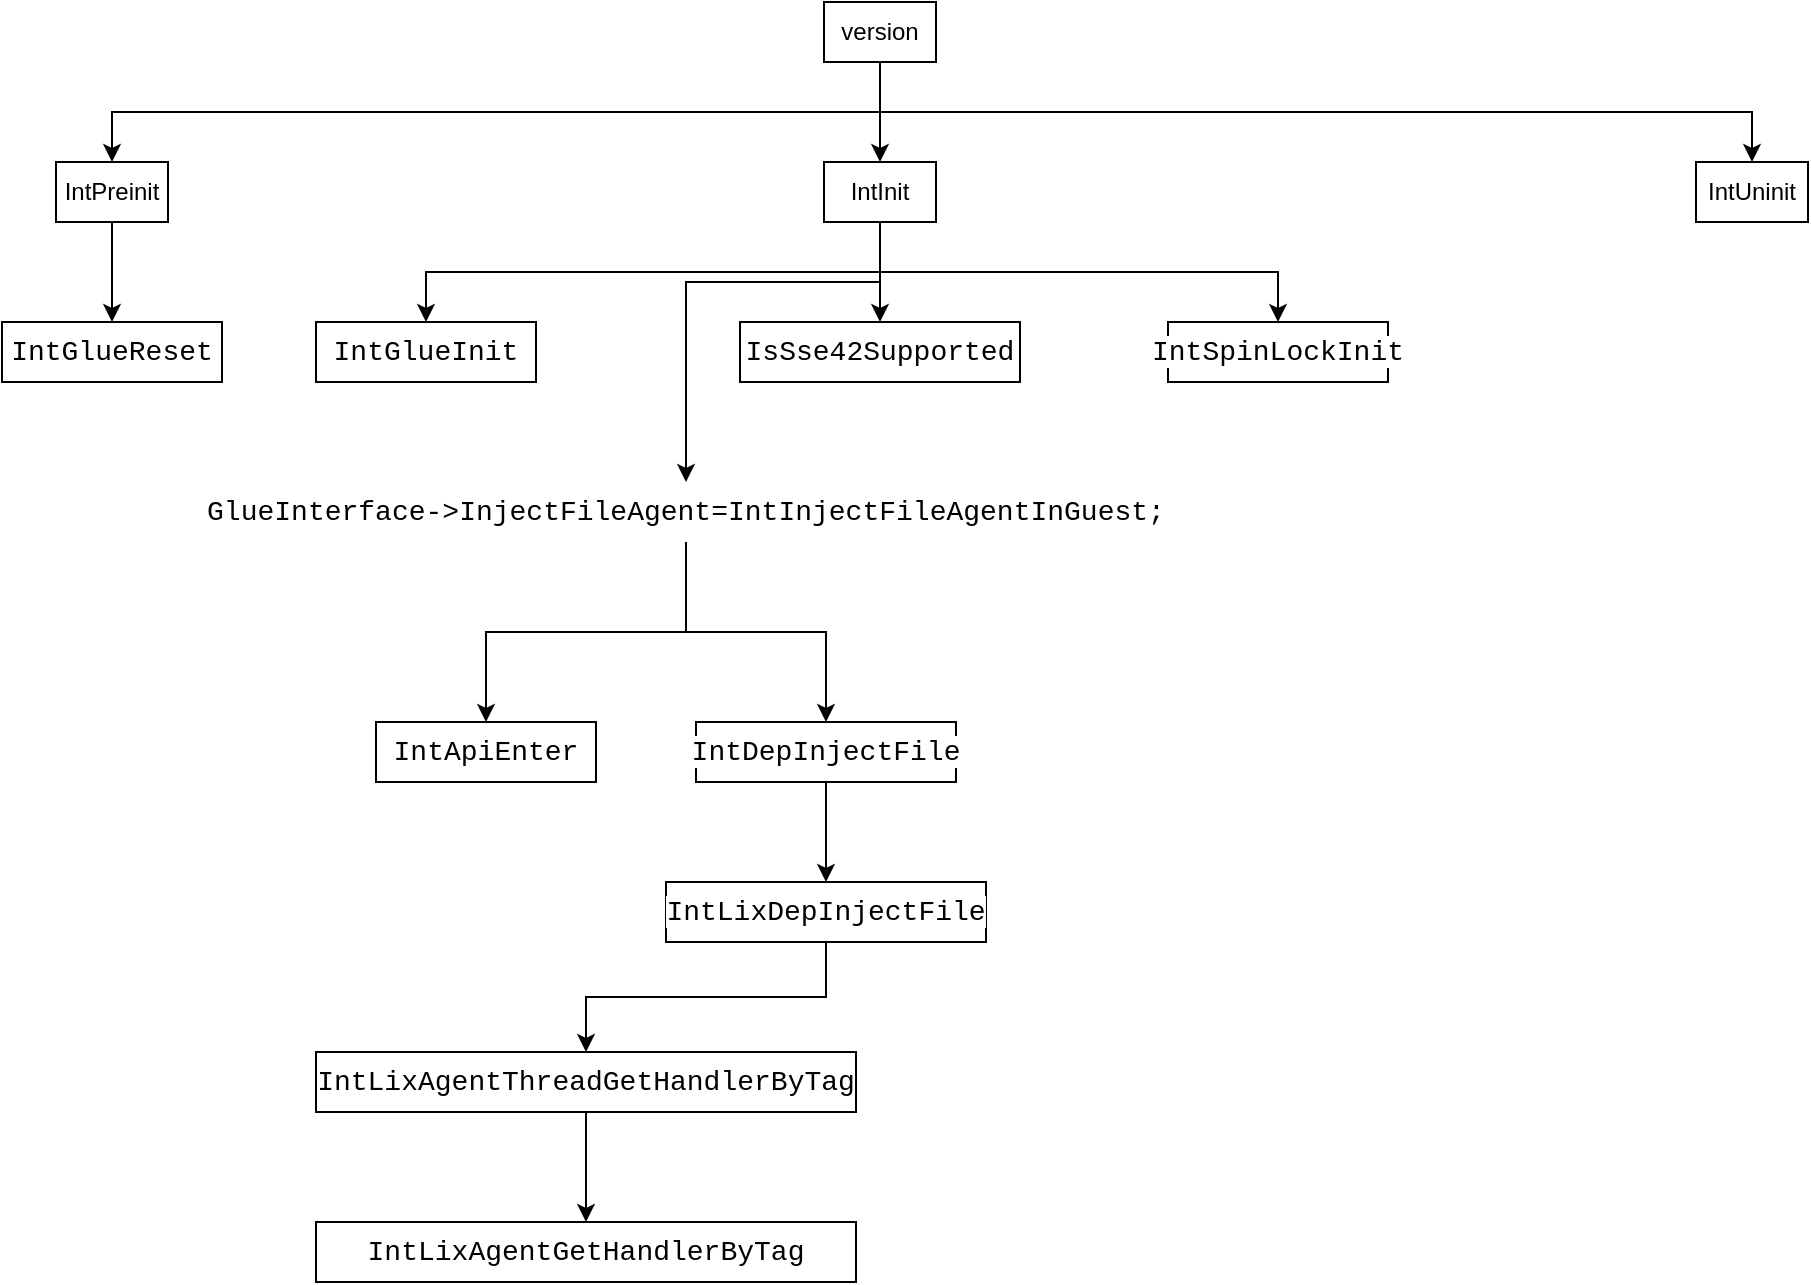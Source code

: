 <mxfile version="16.6.1" type="github">
  <diagram id="F_U6pM1qq8SpCUaOEMC0" name="Page-1">
    <mxGraphModel dx="2036" dy="634" grid="1" gridSize="10" guides="1" tooltips="1" connect="1" arrows="1" fold="1" page="1" pageScale="1" pageWidth="827" pageHeight="1169" math="0" shadow="0">
      <root>
        <mxCell id="0" />
        <mxCell id="1" parent="0" />
        <mxCell id="gUDkAE20RX9uTa4XjMVf-8" style="edgeStyle=orthogonalEdgeStyle;rounded=0;orthogonalLoop=1;jettySize=auto;html=1;exitX=0.5;exitY=1;exitDx=0;exitDy=0;entryX=0.5;entryY=0;entryDx=0;entryDy=0;" edge="1" parent="1" source="TIsorukkTQMrVHCbGugd-1" target="gUDkAE20RX9uTa4XjMVf-3">
          <mxGeometry relative="1" as="geometry" />
        </mxCell>
        <mxCell id="gUDkAE20RX9uTa4XjMVf-9" style="edgeStyle=orthogonalEdgeStyle;rounded=0;orthogonalLoop=1;jettySize=auto;html=1;exitX=0.5;exitY=1;exitDx=0;exitDy=0;" edge="1" parent="1" source="TIsorukkTQMrVHCbGugd-1" target="gUDkAE20RX9uTa4XjMVf-4">
          <mxGeometry relative="1" as="geometry" />
        </mxCell>
        <mxCell id="gUDkAE20RX9uTa4XjMVf-10" style="edgeStyle=orthogonalEdgeStyle;rounded=0;orthogonalLoop=1;jettySize=auto;html=1;exitX=0.5;exitY=1;exitDx=0;exitDy=0;entryX=0.5;entryY=0;entryDx=0;entryDy=0;" edge="1" parent="1" source="TIsorukkTQMrVHCbGugd-1" target="gUDkAE20RX9uTa4XjMVf-5">
          <mxGeometry relative="1" as="geometry" />
        </mxCell>
        <mxCell id="TIsorukkTQMrVHCbGugd-1" value="version" style="rounded=0;whiteSpace=wrap;html=1;shadow=0;" parent="1" vertex="1">
          <mxGeometry x="354" y="30" width="56" height="30" as="geometry" />
        </mxCell>
        <mxCell id="gUDkAE20RX9uTa4XjMVf-12" style="edgeStyle=orthogonalEdgeStyle;rounded=0;orthogonalLoop=1;jettySize=auto;html=1;exitX=0.5;exitY=1;exitDx=0;exitDy=0;entryX=0.5;entryY=0;entryDx=0;entryDy=0;" edge="1" parent="1" source="gUDkAE20RX9uTa4XjMVf-3" target="gUDkAE20RX9uTa4XjMVf-11">
          <mxGeometry relative="1" as="geometry" />
        </mxCell>
        <mxCell id="gUDkAE20RX9uTa4XjMVf-3" value="IntPreinit" style="rounded=0;whiteSpace=wrap;html=1;shadow=0;" vertex="1" parent="1">
          <mxGeometry x="-30" y="110" width="56" height="30" as="geometry" />
        </mxCell>
        <mxCell id="gUDkAE20RX9uTa4XjMVf-15" style="edgeStyle=orthogonalEdgeStyle;rounded=0;orthogonalLoop=1;jettySize=auto;html=1;exitX=0.5;exitY=1;exitDx=0;exitDy=0;entryX=0.5;entryY=0;entryDx=0;entryDy=0;fontColor=#000000;" edge="1" parent="1" source="gUDkAE20RX9uTa4XjMVf-4" target="gUDkAE20RX9uTa4XjMVf-14">
          <mxGeometry relative="1" as="geometry" />
        </mxCell>
        <mxCell id="gUDkAE20RX9uTa4XjMVf-18" style="edgeStyle=orthogonalEdgeStyle;rounded=0;orthogonalLoop=1;jettySize=auto;html=1;exitX=0.5;exitY=1;exitDx=0;exitDy=0;entryX=0.5;entryY=0;entryDx=0;entryDy=0;fontColor=#000000;" edge="1" parent="1" source="gUDkAE20RX9uTa4XjMVf-4" target="gUDkAE20RX9uTa4XjMVf-16">
          <mxGeometry relative="1" as="geometry" />
        </mxCell>
        <mxCell id="gUDkAE20RX9uTa4XjMVf-19" style="edgeStyle=orthogonalEdgeStyle;rounded=0;orthogonalLoop=1;jettySize=auto;html=1;exitX=0.5;exitY=1;exitDx=0;exitDy=0;fontColor=#000000;" edge="1" parent="1" source="gUDkAE20RX9uTa4XjMVf-4" target="gUDkAE20RX9uTa4XjMVf-17">
          <mxGeometry relative="1" as="geometry" />
        </mxCell>
        <mxCell id="gUDkAE20RX9uTa4XjMVf-28" style="edgeStyle=orthogonalEdgeStyle;rounded=0;orthogonalLoop=1;jettySize=auto;html=1;exitX=0.5;exitY=1;exitDx=0;exitDy=0;fontColor=#000000;" edge="1" parent="1" source="gUDkAE20RX9uTa4XjMVf-4" target="gUDkAE20RX9uTa4XjMVf-23">
          <mxGeometry relative="1" as="geometry">
            <Array as="points">
              <mxPoint x="382" y="170" />
              <mxPoint x="285" y="170" />
            </Array>
          </mxGeometry>
        </mxCell>
        <mxCell id="gUDkAE20RX9uTa4XjMVf-4" value="IntInit" style="rounded=0;whiteSpace=wrap;html=1;shadow=0;" vertex="1" parent="1">
          <mxGeometry x="354" y="110" width="56" height="30" as="geometry" />
        </mxCell>
        <mxCell id="gUDkAE20RX9uTa4XjMVf-5" value="IntUninit" style="rounded=0;whiteSpace=wrap;html=1;shadow=0;" vertex="1" parent="1">
          <mxGeometry x="790" y="110" width="56" height="30" as="geometry" />
        </mxCell>
        <mxCell id="gUDkAE20RX9uTa4XjMVf-11" value="&lt;div style=&quot;font-family: &amp;#34;consolas&amp;#34; , &amp;#34;courier new&amp;#34; , monospace ; font-size: 14px ; line-height: 19px&quot;&gt;&lt;span style=&quot;background-color: rgb(255 , 255 , 255)&quot;&gt;IntGlueReset&lt;/span&gt;&lt;/div&gt;" style="rounded=0;whiteSpace=wrap;html=1;shadow=0;" vertex="1" parent="1">
          <mxGeometry x="-57" y="190" width="110" height="30" as="geometry" />
        </mxCell>
        <mxCell id="gUDkAE20RX9uTa4XjMVf-14" value="&lt;div style=&quot;font-family: &amp;#34;consolas&amp;#34; , &amp;#34;courier new&amp;#34; , monospace ; font-size: 14px ; line-height: 19px&quot;&gt;&lt;span style=&quot;background-color: rgb(255 , 255 , 255)&quot;&gt;IntGlueInit&lt;/span&gt;&lt;br&gt;&lt;/div&gt;" style="rounded=0;whiteSpace=wrap;html=1;shadow=0;" vertex="1" parent="1">
          <mxGeometry x="100" y="190" width="110" height="30" as="geometry" />
        </mxCell>
        <mxCell id="gUDkAE20RX9uTa4XjMVf-16" value="&lt;div style=&quot;font-family: &amp;#34;consolas&amp;#34; , &amp;#34;courier new&amp;#34; , monospace ; font-size: 14px ; line-height: 19px&quot;&gt;&lt;div style=&quot;font-family: &amp;#34;consolas&amp;#34; , &amp;#34;courier new&amp;#34; , monospace ; line-height: 19px&quot;&gt;&lt;span style=&quot;background-color: rgb(255 , 255 , 255)&quot;&gt;IsSse42Supported&lt;/span&gt;&lt;/div&gt;&lt;/div&gt;" style="rounded=0;whiteSpace=wrap;html=1;shadow=0;" vertex="1" parent="1">
          <mxGeometry x="312" y="190" width="140" height="30" as="geometry" />
        </mxCell>
        <mxCell id="gUDkAE20RX9uTa4XjMVf-17" value="&lt;div style=&quot;font-family: &amp;#34;consolas&amp;#34; , &amp;#34;courier new&amp;#34; , monospace ; font-size: 14px ; line-height: 19px&quot;&gt;&lt;div style=&quot;font-family: &amp;#34;consolas&amp;#34; , &amp;#34;courier new&amp;#34; , monospace ; line-height: 19px&quot;&gt;&lt;span style=&quot;background-color: rgb(255 , 255 , 255)&quot;&gt;IntSpinLockInit&lt;/span&gt;&lt;/div&gt;&lt;/div&gt;" style="rounded=0;whiteSpace=wrap;html=1;shadow=0;" vertex="1" parent="1">
          <mxGeometry x="526" y="190" width="110" height="30" as="geometry" />
        </mxCell>
        <mxCell id="gUDkAE20RX9uTa4XjMVf-31" style="edgeStyle=orthogonalEdgeStyle;rounded=0;orthogonalLoop=1;jettySize=auto;html=1;exitX=0.5;exitY=1;exitDx=0;exitDy=0;entryX=0.5;entryY=0;entryDx=0;entryDy=0;fontColor=#000000;" edge="1" parent="1" source="gUDkAE20RX9uTa4XjMVf-23" target="gUDkAE20RX9uTa4XjMVf-30">
          <mxGeometry relative="1" as="geometry" />
        </mxCell>
        <mxCell id="gUDkAE20RX9uTa4XjMVf-33" style="edgeStyle=orthogonalEdgeStyle;rounded=0;orthogonalLoop=1;jettySize=auto;html=1;exitX=0.5;exitY=1;exitDx=0;exitDy=0;entryX=0.5;entryY=0;entryDx=0;entryDy=0;fontColor=#000000;" edge="1" parent="1" source="gUDkAE20RX9uTa4XjMVf-23" target="gUDkAE20RX9uTa4XjMVf-32">
          <mxGeometry relative="1" as="geometry" />
        </mxCell>
        <mxCell id="gUDkAE20RX9uTa4XjMVf-23" value="&lt;div style=&quot;font-family: &amp;#34;consolas&amp;#34; , &amp;#34;courier new&amp;#34; , monospace ; font-size: 14px ; line-height: 19px&quot;&gt;&lt;span style=&quot;background-color: rgb(255 , 255 , 255)&quot;&gt;&lt;span style=&quot;font-family: &amp;#34;consolas&amp;#34; , &amp;#34;courier new&amp;#34; , monospace&quot;&gt;GlueInterface&lt;/span&gt;&lt;span style=&quot;font-family: &amp;#34;consolas&amp;#34; , &amp;#34;courier new&amp;#34; , monospace&quot;&gt;-&amp;gt;&lt;/span&gt;&lt;span style=&quot;font-family: &amp;#34;consolas&amp;#34; , &amp;#34;courier new&amp;#34; , monospace&quot;&gt;InjectFileAgent&lt;/span&gt;=&lt;span style=&quot;font-family: &amp;#34;consolas&amp;#34; , &amp;#34;courier new&amp;#34; , monospace&quot;&gt;IntInjectFileAgentInGuest&lt;/span&gt;;&lt;/span&gt;&lt;br&gt;&lt;/div&gt;" style="text;html=1;strokeColor=none;fillColor=none;align=center;verticalAlign=middle;whiteSpace=wrap;rounded=0;shadow=0;labelBackgroundColor=#FFFFFF;fontColor=#000000;" vertex="1" parent="1">
          <mxGeometry x="40" y="270" width="490" height="30" as="geometry" />
        </mxCell>
        <mxCell id="gUDkAE20RX9uTa4XjMVf-30" value="&lt;div style=&quot;font-family: &amp;#34;consolas&amp;#34; , &amp;#34;courier new&amp;#34; , monospace ; font-size: 14px ; line-height: 19px&quot;&gt;&lt;div style=&quot;font-family: &amp;#34;consolas&amp;#34; , &amp;#34;courier new&amp;#34; , monospace ; line-height: 19px&quot;&gt;&lt;span style=&quot;background-color: rgb(255 , 255 , 255)&quot;&gt;IntApiEnter&lt;/span&gt;&lt;/div&gt;&lt;/div&gt;" style="rounded=0;whiteSpace=wrap;html=1;shadow=0;" vertex="1" parent="1">
          <mxGeometry x="130" y="390" width="110" height="30" as="geometry" />
        </mxCell>
        <mxCell id="gUDkAE20RX9uTa4XjMVf-35" style="edgeStyle=orthogonalEdgeStyle;rounded=0;orthogonalLoop=1;jettySize=auto;html=1;exitX=0.5;exitY=1;exitDx=0;exitDy=0;entryX=0.5;entryY=0;entryDx=0;entryDy=0;fontColor=#000000;" edge="1" parent="1" source="gUDkAE20RX9uTa4XjMVf-32" target="gUDkAE20RX9uTa4XjMVf-34">
          <mxGeometry relative="1" as="geometry" />
        </mxCell>
        <mxCell id="gUDkAE20RX9uTa4XjMVf-32" value="&lt;div style=&quot;font-family: &amp;#34;consolas&amp;#34; , &amp;#34;courier new&amp;#34; , monospace ; font-size: 14px ; line-height: 19px&quot;&gt;&lt;div style=&quot;font-family: &amp;#34;consolas&amp;#34; , &amp;#34;courier new&amp;#34; , monospace ; line-height: 19px&quot;&gt;&lt;div style=&quot;font-family: &amp;#34;consolas&amp;#34; , &amp;#34;courier new&amp;#34; , monospace ; line-height: 19px&quot;&gt;&lt;span style=&quot;background-color: rgb(255 , 255 , 255)&quot;&gt;IntDepInjectFile&lt;/span&gt;&lt;/div&gt;&lt;/div&gt;&lt;/div&gt;" style="rounded=0;whiteSpace=wrap;html=1;shadow=0;" vertex="1" parent="1">
          <mxGeometry x="290" y="390" width="130" height="30" as="geometry" />
        </mxCell>
        <mxCell id="gUDkAE20RX9uTa4XjMVf-37" style="edgeStyle=orthogonalEdgeStyle;rounded=0;orthogonalLoop=1;jettySize=auto;html=1;exitX=0.5;exitY=1;exitDx=0;exitDy=0;fontColor=#000000;" edge="1" parent="1" source="gUDkAE20RX9uTa4XjMVf-34" target="gUDkAE20RX9uTa4XjMVf-36">
          <mxGeometry relative="1" as="geometry" />
        </mxCell>
        <mxCell id="gUDkAE20RX9uTa4XjMVf-34" value="&lt;div style=&quot;font-family: &amp;#34;consolas&amp;#34; , &amp;#34;courier new&amp;#34; , monospace ; font-size: 14px ; line-height: 19px&quot;&gt;&lt;div style=&quot;font-family: &amp;#34;consolas&amp;#34; , &amp;#34;courier new&amp;#34; , monospace ; line-height: 19px&quot;&gt;&lt;div style=&quot;font-family: &amp;#34;consolas&amp;#34; , &amp;#34;courier new&amp;#34; , monospace ; line-height: 19px&quot;&gt;&lt;div style=&quot;font-family: &amp;#34;consolas&amp;#34; , &amp;#34;courier new&amp;#34; , monospace ; line-height: 19px&quot;&gt;&lt;span style=&quot;background-color: rgb(255 , 255 , 255)&quot;&gt;IntLixDepInjectFile&lt;/span&gt;&lt;/div&gt;&lt;/div&gt;&lt;/div&gt;&lt;/div&gt;" style="rounded=0;whiteSpace=wrap;html=1;shadow=0;" vertex="1" parent="1">
          <mxGeometry x="275" y="470" width="160" height="30" as="geometry" />
        </mxCell>
        <mxCell id="gUDkAE20RX9uTa4XjMVf-39" style="edgeStyle=orthogonalEdgeStyle;rounded=0;orthogonalLoop=1;jettySize=auto;html=1;exitX=0.5;exitY=1;exitDx=0;exitDy=0;entryX=0.5;entryY=0;entryDx=0;entryDy=0;fontColor=#000000;" edge="1" parent="1" source="gUDkAE20RX9uTa4XjMVf-36" target="gUDkAE20RX9uTa4XjMVf-38">
          <mxGeometry relative="1" as="geometry" />
        </mxCell>
        <mxCell id="gUDkAE20RX9uTa4XjMVf-36" value="&lt;div style=&quot;font-family: &amp;#34;consolas&amp;#34; , &amp;#34;courier new&amp;#34; , monospace ; font-size: 14px ; line-height: 19px&quot;&gt;&lt;div style=&quot;font-family: &amp;#34;consolas&amp;#34; , &amp;#34;courier new&amp;#34; , monospace ; line-height: 19px&quot;&gt;&lt;div style=&quot;font-family: &amp;#34;consolas&amp;#34; , &amp;#34;courier new&amp;#34; , monospace ; line-height: 19px&quot;&gt;&lt;div style=&quot;font-family: &amp;#34;consolas&amp;#34; , &amp;#34;courier new&amp;#34; , monospace ; line-height: 19px&quot;&gt;&lt;div style=&quot;font-family: &amp;#34;consolas&amp;#34; , &amp;#34;courier new&amp;#34; , monospace ; line-height: 19px&quot;&gt;&lt;span style=&quot;background-color: rgb(255 , 255 , 255)&quot;&gt;IntLixAgentThreadGetHandlerByTag&lt;/span&gt;&lt;/div&gt;&lt;/div&gt;&lt;/div&gt;&lt;/div&gt;&lt;/div&gt;" style="rounded=0;whiteSpace=wrap;html=1;shadow=0;" vertex="1" parent="1">
          <mxGeometry x="100" y="555" width="270" height="30" as="geometry" />
        </mxCell>
        <mxCell id="gUDkAE20RX9uTa4XjMVf-38" value="&lt;div style=&quot;font-family: &amp;#34;consolas&amp;#34; , &amp;#34;courier new&amp;#34; , monospace ; font-size: 14px ; line-height: 19px&quot;&gt;&lt;div style=&quot;font-family: &amp;#34;consolas&amp;#34; , &amp;#34;courier new&amp;#34; , monospace ; line-height: 19px&quot;&gt;&lt;div style=&quot;font-family: &amp;#34;consolas&amp;#34; , &amp;#34;courier new&amp;#34; , monospace ; line-height: 19px&quot;&gt;&lt;div style=&quot;font-family: &amp;#34;consolas&amp;#34; , &amp;#34;courier new&amp;#34; , monospace ; line-height: 19px&quot;&gt;&lt;div style=&quot;font-family: &amp;#34;consolas&amp;#34; , &amp;#34;courier new&amp;#34; , monospace ; line-height: 19px&quot;&gt;&lt;div style=&quot;font-family: &amp;#34;consolas&amp;#34; , &amp;#34;courier new&amp;#34; , monospace ; line-height: 19px&quot;&gt;&lt;span style=&quot;background-color: rgb(255 , 255 , 255)&quot;&gt;IntLixAgentGetHandlerByTag&lt;/span&gt;&lt;/div&gt;&lt;/div&gt;&lt;/div&gt;&lt;/div&gt;&lt;/div&gt;&lt;/div&gt;" style="rounded=0;whiteSpace=wrap;html=1;shadow=0;" vertex="1" parent="1">
          <mxGeometry x="100" y="640" width="270" height="30" as="geometry" />
        </mxCell>
      </root>
    </mxGraphModel>
  </diagram>
</mxfile>

